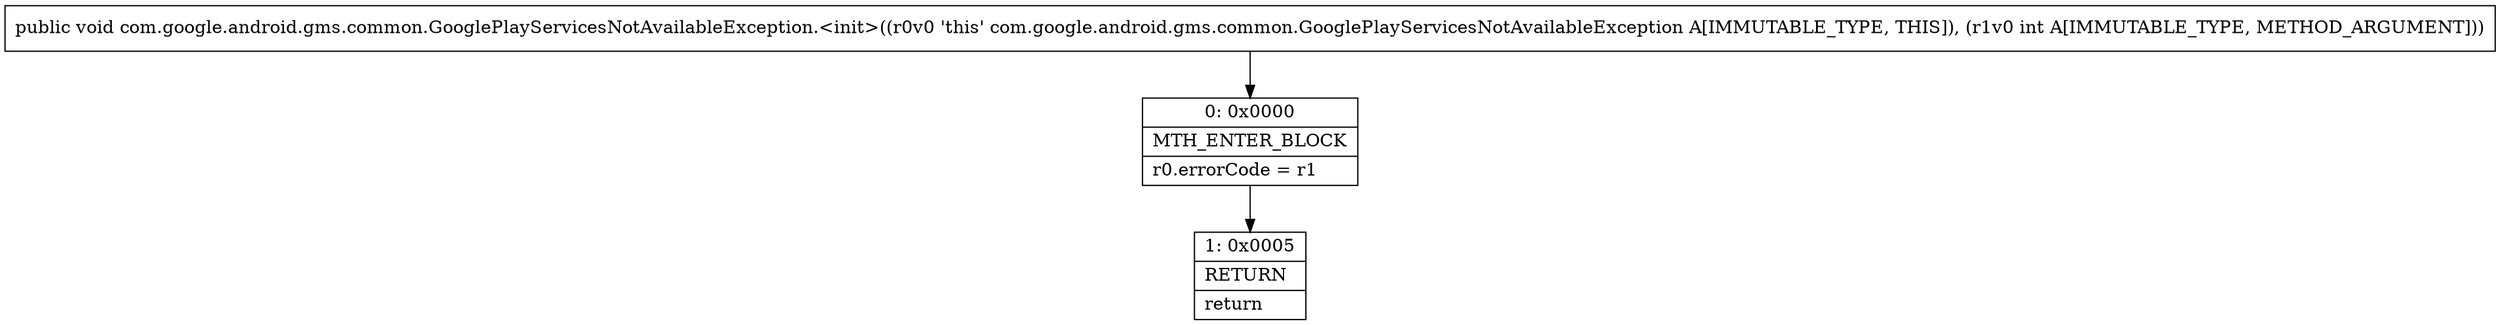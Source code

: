 digraph "CFG forcom.google.android.gms.common.GooglePlayServicesNotAvailableException.\<init\>(I)V" {
Node_0 [shape=record,label="{0\:\ 0x0000|MTH_ENTER_BLOCK\l|r0.errorCode = r1\l}"];
Node_1 [shape=record,label="{1\:\ 0x0005|RETURN\l|return\l}"];
MethodNode[shape=record,label="{public void com.google.android.gms.common.GooglePlayServicesNotAvailableException.\<init\>((r0v0 'this' com.google.android.gms.common.GooglePlayServicesNotAvailableException A[IMMUTABLE_TYPE, THIS]), (r1v0 int A[IMMUTABLE_TYPE, METHOD_ARGUMENT])) }"];
MethodNode -> Node_0;
Node_0 -> Node_1;
}

